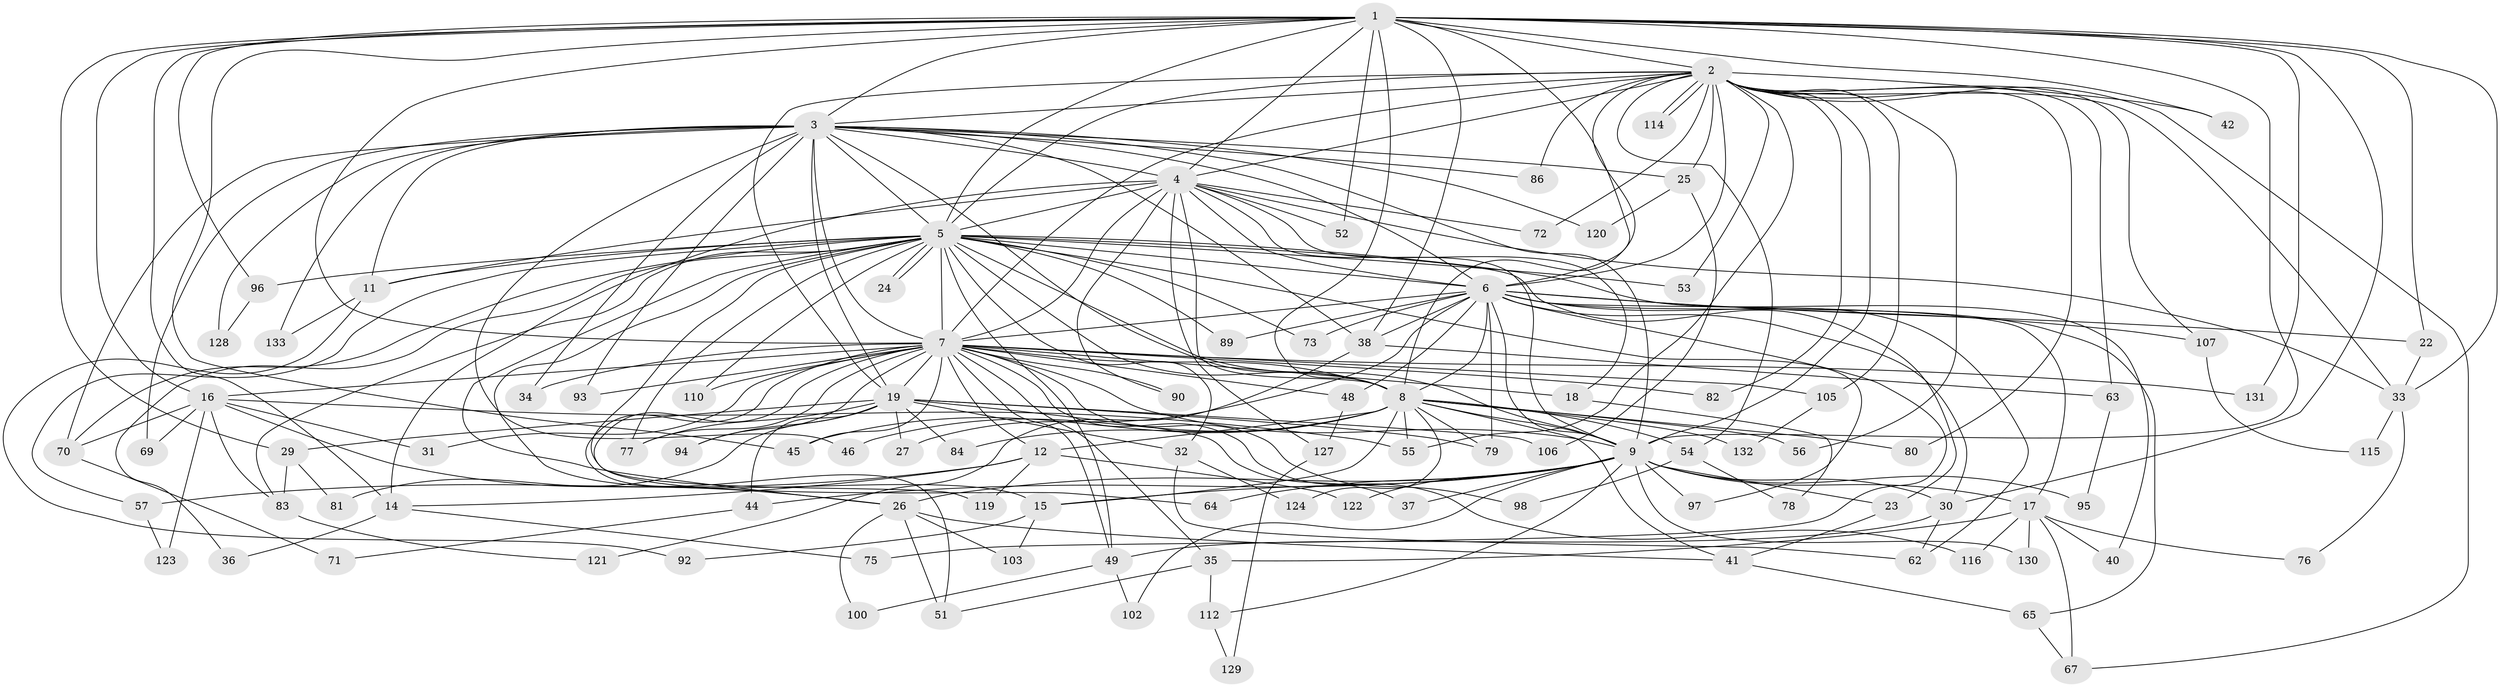 // original degree distribution, {23: 0.022556390977443608, 25: 0.022556390977443608, 22: 0.007518796992481203, 18: 0.015037593984962405, 32: 0.007518796992481203, 4: 0.09774436090225563, 7: 0.015037593984962405, 5: 0.045112781954887216, 10: 0.007518796992481203, 8: 0.007518796992481203, 3: 0.18796992481203006, 11: 0.007518796992481203, 2: 0.556390977443609}
// Generated by graph-tools (version 1.1) at 2025/41/03/06/25 10:41:38]
// undirected, 102 vertices, 242 edges
graph export_dot {
graph [start="1"]
  node [color=gray90,style=filled];
  1 [super="+28"];
  2 [super="+13"];
  3 [super="+85"];
  4 [super="+117"];
  5 [super="+61"];
  6 [super="+66"];
  7 [super="+10"];
  8 [super="+47"];
  9 [super="+126"];
  11 [super="+101"];
  12 [super="+21"];
  14 [super="+59"];
  15 [super="+74"];
  16 [super="+125"];
  17;
  18;
  19 [super="+20"];
  22 [super="+87"];
  23;
  24;
  25;
  26 [super="+39"];
  27;
  29;
  30 [super="+60"];
  31;
  32;
  33 [super="+50"];
  34;
  35;
  36;
  37;
  38 [super="+43"];
  40;
  41 [super="+91"];
  42;
  44;
  45 [super="+68"];
  46;
  48;
  49 [super="+58"];
  51 [super="+104"];
  52;
  53;
  54;
  55 [super="+109"];
  56;
  57;
  62 [super="+111"];
  63;
  64;
  65;
  67 [super="+113"];
  69;
  70 [super="+118"];
  71;
  72;
  73;
  75;
  76;
  77 [super="+108"];
  78;
  79 [super="+88"];
  80;
  81;
  82;
  83 [super="+99"];
  84;
  86;
  89;
  90;
  92;
  93;
  94;
  95;
  96;
  97;
  98;
  100;
  102;
  103;
  105;
  106;
  107;
  110;
  112;
  114;
  115;
  116;
  119;
  120;
  121;
  122;
  123;
  124;
  127;
  128;
  129;
  130;
  131;
  132;
  133;
  1 -- 2;
  1 -- 3;
  1 -- 4;
  1 -- 5;
  1 -- 6;
  1 -- 7 [weight=2];
  1 -- 8;
  1 -- 9 [weight=2];
  1 -- 14;
  1 -- 16 [weight=2];
  1 -- 22;
  1 -- 29;
  1 -- 30;
  1 -- 42;
  1 -- 52;
  1 -- 96;
  1 -- 131;
  1 -- 45;
  1 -- 33;
  1 -- 38;
  2 -- 3;
  2 -- 4;
  2 -- 5 [weight=2];
  2 -- 6;
  2 -- 7 [weight=2];
  2 -- 8;
  2 -- 9;
  2 -- 25;
  2 -- 33;
  2 -- 42;
  2 -- 54;
  2 -- 55;
  2 -- 56;
  2 -- 63;
  2 -- 72;
  2 -- 80;
  2 -- 82;
  2 -- 105;
  2 -- 107;
  2 -- 114;
  2 -- 114;
  2 -- 53;
  2 -- 86;
  2 -- 67;
  2 -- 19;
  3 -- 4;
  3 -- 5;
  3 -- 6;
  3 -- 7 [weight=3];
  3 -- 8;
  3 -- 9;
  3 -- 11;
  3 -- 19;
  3 -- 25;
  3 -- 34;
  3 -- 38;
  3 -- 46;
  3 -- 69;
  3 -- 70;
  3 -- 86;
  3 -- 120;
  3 -- 128;
  3 -- 133;
  3 -- 93;
  4 -- 5;
  4 -- 6;
  4 -- 7 [weight=2];
  4 -- 8 [weight=2];
  4 -- 9;
  4 -- 18;
  4 -- 52;
  4 -- 72;
  4 -- 90;
  4 -- 127;
  4 -- 33;
  4 -- 11;
  4 -- 14;
  5 -- 6;
  5 -- 7 [weight=2];
  5 -- 8;
  5 -- 9 [weight=2];
  5 -- 11;
  5 -- 23;
  5 -- 24;
  5 -- 24;
  5 -- 26;
  5 -- 32;
  5 -- 36;
  5 -- 40;
  5 -- 49;
  5 -- 53;
  5 -- 57;
  5 -- 64;
  5 -- 70;
  5 -- 73;
  5 -- 83;
  5 -- 89;
  5 -- 96;
  5 -- 97;
  5 -- 110;
  5 -- 77;
  5 -- 15;
  6 -- 7 [weight=2];
  6 -- 8;
  6 -- 9;
  6 -- 17;
  6 -- 22;
  6 -- 27;
  6 -- 38;
  6 -- 48;
  6 -- 62;
  6 -- 65 [weight=2];
  6 -- 73;
  6 -- 75;
  6 -- 79;
  6 -- 89;
  6 -- 107;
  6 -- 30;
  7 -- 8 [weight=3];
  7 -- 9 [weight=2];
  7 -- 18;
  7 -- 19;
  7 -- 82;
  7 -- 90;
  7 -- 93;
  7 -- 94;
  7 -- 119;
  7 -- 131;
  7 -- 12 [weight=2];
  7 -- 77;
  7 -- 16;
  7 -- 31;
  7 -- 34;
  7 -- 35;
  7 -- 98;
  7 -- 105;
  7 -- 110;
  7 -- 48;
  7 -- 49;
  7 -- 116;
  7 -- 51;
  7 -- 45;
  8 -- 9;
  8 -- 12;
  8 -- 15;
  8 -- 41;
  8 -- 45;
  8 -- 46;
  8 -- 54;
  8 -- 56;
  8 -- 84;
  8 -- 124;
  8 -- 132;
  8 -- 79;
  8 -- 80;
  8 -- 55;
  9 -- 15;
  9 -- 17;
  9 -- 23;
  9 -- 30;
  9 -- 37;
  9 -- 44;
  9 -- 64;
  9 -- 95;
  9 -- 97;
  9 -- 102;
  9 -- 112;
  9 -- 122;
  9 -- 130;
  9 -- 26;
  11 -- 92;
  11 -- 133;
  12 -- 14;
  12 -- 57;
  12 -- 119;
  12 -- 122;
  14 -- 36;
  14 -- 75;
  15 -- 92;
  15 -- 103;
  16 -- 26;
  16 -- 31;
  16 -- 55;
  16 -- 69;
  16 -- 83;
  16 -- 123;
  16 -- 70;
  17 -- 35;
  17 -- 40;
  17 -- 67;
  17 -- 76;
  17 -- 116;
  17 -- 130;
  18 -- 78;
  19 -- 27;
  19 -- 37;
  19 -- 44;
  19 -- 77;
  19 -- 79;
  19 -- 84;
  19 -- 94;
  19 -- 106;
  19 -- 32;
  19 -- 81;
  19 -- 29;
  22 -- 33;
  23 -- 41;
  25 -- 106;
  25 -- 120;
  26 -- 41;
  26 -- 51;
  26 -- 100;
  26 -- 103;
  29 -- 81;
  29 -- 83;
  30 -- 49;
  30 -- 62;
  32 -- 62;
  32 -- 124;
  33 -- 76;
  33 -- 115;
  35 -- 51;
  35 -- 112;
  38 -- 63;
  38 -- 121;
  41 -- 65;
  44 -- 71;
  48 -- 127;
  49 -- 102;
  49 -- 100;
  54 -- 78;
  54 -- 98;
  57 -- 123;
  63 -- 95;
  65 -- 67;
  70 -- 71;
  83 -- 121;
  96 -- 128;
  105 -- 132;
  107 -- 115;
  112 -- 129;
  127 -- 129;
}
